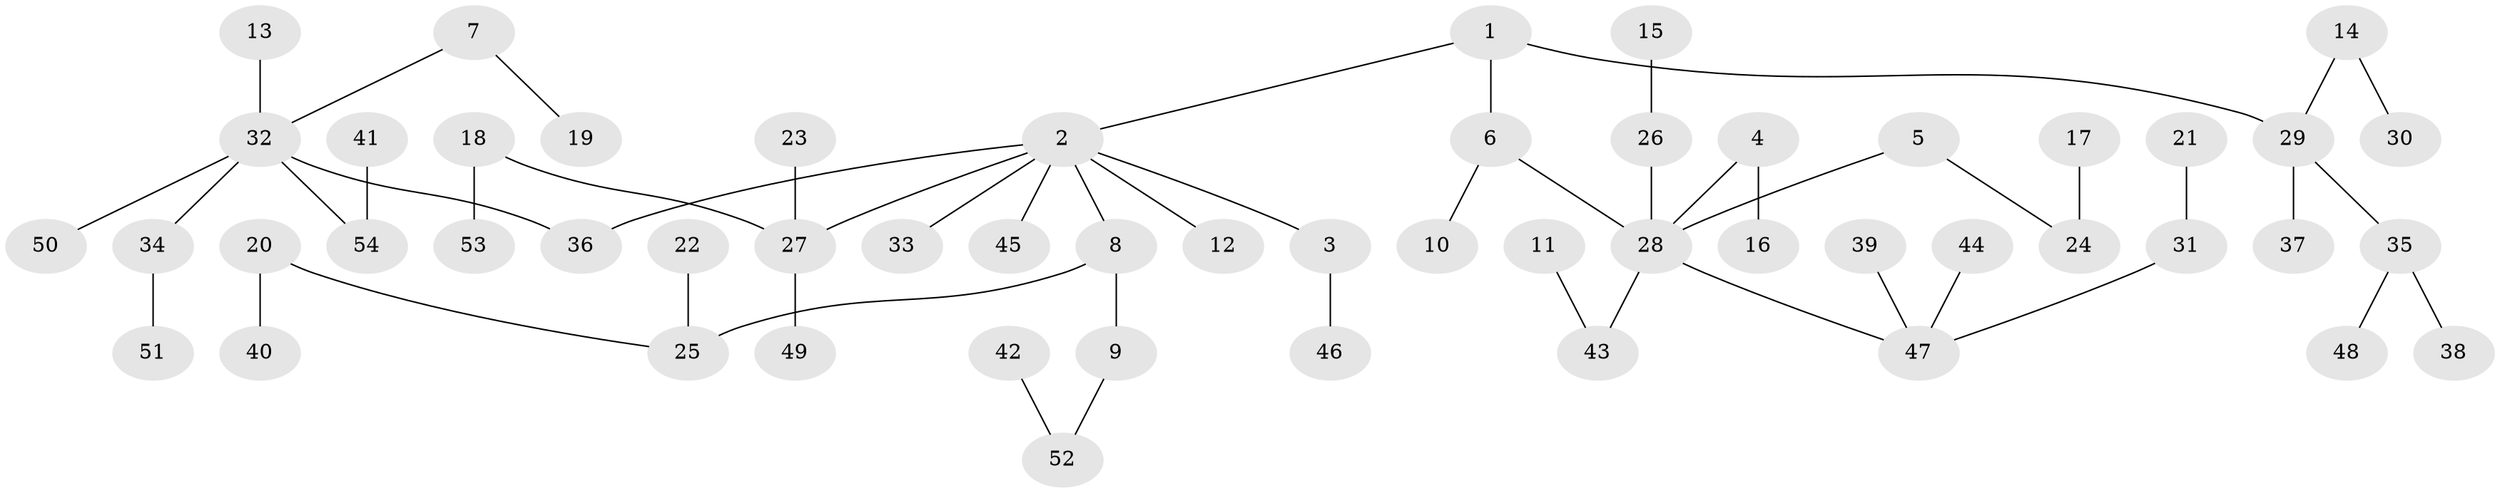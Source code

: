 // original degree distribution, {4: 0.05555555555555555, 3: 0.14814814814814814, 6: 0.018518518518518517, 5: 0.027777777777777776, 2: 0.25925925925925924, 7: 0.009259259259259259, 1: 0.48148148148148145}
// Generated by graph-tools (version 1.1) at 2025/50/03/09/25 03:50:22]
// undirected, 54 vertices, 53 edges
graph export_dot {
graph [start="1"]
  node [color=gray90,style=filled];
  1;
  2;
  3;
  4;
  5;
  6;
  7;
  8;
  9;
  10;
  11;
  12;
  13;
  14;
  15;
  16;
  17;
  18;
  19;
  20;
  21;
  22;
  23;
  24;
  25;
  26;
  27;
  28;
  29;
  30;
  31;
  32;
  33;
  34;
  35;
  36;
  37;
  38;
  39;
  40;
  41;
  42;
  43;
  44;
  45;
  46;
  47;
  48;
  49;
  50;
  51;
  52;
  53;
  54;
  1 -- 2 [weight=1.0];
  1 -- 6 [weight=1.0];
  1 -- 29 [weight=1.0];
  2 -- 3 [weight=1.0];
  2 -- 8 [weight=1.0];
  2 -- 12 [weight=1.0];
  2 -- 27 [weight=1.0];
  2 -- 33 [weight=1.0];
  2 -- 36 [weight=1.0];
  2 -- 45 [weight=1.0];
  3 -- 46 [weight=1.0];
  4 -- 16 [weight=1.0];
  4 -- 28 [weight=1.0];
  5 -- 24 [weight=1.0];
  5 -- 28 [weight=1.0];
  6 -- 10 [weight=1.0];
  6 -- 28 [weight=1.0];
  7 -- 19 [weight=1.0];
  7 -- 32 [weight=1.0];
  8 -- 9 [weight=1.0];
  8 -- 25 [weight=1.0];
  9 -- 52 [weight=1.0];
  11 -- 43 [weight=1.0];
  13 -- 32 [weight=1.0];
  14 -- 29 [weight=1.0];
  14 -- 30 [weight=1.0];
  15 -- 26 [weight=1.0];
  17 -- 24 [weight=1.0];
  18 -- 27 [weight=1.0];
  18 -- 53 [weight=1.0];
  20 -- 25 [weight=1.0];
  20 -- 40 [weight=1.0];
  21 -- 31 [weight=1.0];
  22 -- 25 [weight=1.0];
  23 -- 27 [weight=1.0];
  26 -- 28 [weight=1.0];
  27 -- 49 [weight=1.0];
  28 -- 43 [weight=1.0];
  28 -- 47 [weight=1.0];
  29 -- 35 [weight=1.0];
  29 -- 37 [weight=1.0];
  31 -- 47 [weight=1.0];
  32 -- 34 [weight=1.0];
  32 -- 36 [weight=1.0];
  32 -- 50 [weight=1.0];
  32 -- 54 [weight=1.0];
  34 -- 51 [weight=1.0];
  35 -- 38 [weight=1.0];
  35 -- 48 [weight=1.0];
  39 -- 47 [weight=1.0];
  41 -- 54 [weight=1.0];
  42 -- 52 [weight=1.0];
  44 -- 47 [weight=1.0];
}
